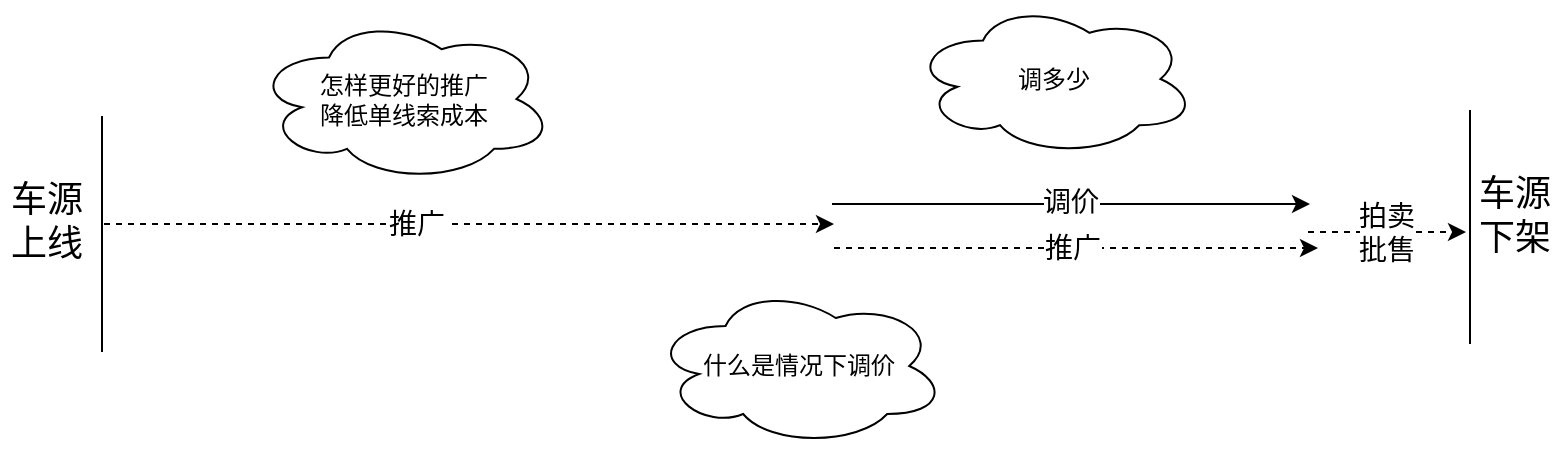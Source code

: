 <mxfile version="14.9.5" type="github">
  <diagram id="udMFGXqdL8RPBe1a_1wU" name="Page-1">
    <mxGraphModel dx="1116" dy="524" grid="0" gridSize="10" guides="1" tooltips="1" connect="1" arrows="1" fold="1" page="1" pageScale="2" pageWidth="827" pageHeight="1169" math="0" shadow="0">
      <root>
        <mxCell id="0" />
        <mxCell id="1" parent="0" />
        <mxCell id="ymIa6TShkXdIqW4yjHUV-1" value="&lt;font style=&quot;font-size: 14px&quot;&gt;推广&lt;/font&gt;" style="endArrow=classic;html=1;dashed=1;" edge="1" parent="1">
          <mxGeometry x="-0.145" relative="1" as="geometry">
            <mxPoint x="125" y="301" as="sourcePoint" />
            <mxPoint x="490" y="301" as="targetPoint" />
            <Array as="points">
              <mxPoint x="333" y="301" />
            </Array>
            <mxPoint as="offset" />
          </mxGeometry>
        </mxCell>
        <mxCell id="ymIa6TShkXdIqW4yjHUV-5" value="" style="endArrow=none;html=1;" edge="1" parent="1">
          <mxGeometry width="50" height="50" relative="1" as="geometry">
            <mxPoint x="124" y="365" as="sourcePoint" />
            <mxPoint x="124" y="247" as="targetPoint" />
          </mxGeometry>
        </mxCell>
        <mxCell id="ymIa6TShkXdIqW4yjHUV-9" value="" style="endArrow=classic;html=1;" edge="1" parent="1">
          <mxGeometry relative="1" as="geometry">
            <mxPoint x="489" y="291" as="sourcePoint" />
            <mxPoint x="728" y="291" as="targetPoint" />
          </mxGeometry>
        </mxCell>
        <mxCell id="ymIa6TShkXdIqW4yjHUV-10" value="&lt;font style=&quot;font-size: 14px&quot;&gt;调价&lt;/font&gt;" style="edgeLabel;resizable=0;html=1;align=center;verticalAlign=middle;" connectable="0" vertex="1" parent="ymIa6TShkXdIqW4yjHUV-9">
          <mxGeometry relative="1" as="geometry">
            <mxPoint x="-1" y="-1" as="offset" />
          </mxGeometry>
        </mxCell>
        <mxCell id="ymIa6TShkXdIqW4yjHUV-12" value="&lt;font style=&quot;font-size: 18px&quot;&gt;车源&lt;br&gt;上线&lt;/font&gt;" style="text;html=1;align=center;verticalAlign=middle;resizable=0;points=[];autosize=1;strokeColor=none;" vertex="1" parent="1">
          <mxGeometry x="73" y="282" width="46" height="36" as="geometry" />
        </mxCell>
        <mxCell id="ymIa6TShkXdIqW4yjHUV-13" value="&lt;font style=&quot;font-size: 14px&quot;&gt;推广&lt;/font&gt;" style="endArrow=classic;html=1;dashed=1;" edge="1" parent="1">
          <mxGeometry x="-0.017" relative="1" as="geometry">
            <mxPoint x="490" y="313" as="sourcePoint" />
            <mxPoint x="732" y="313" as="targetPoint" />
            <mxPoint as="offset" />
          </mxGeometry>
        </mxCell>
        <mxCell id="ymIa6TShkXdIqW4yjHUV-16" value="&lt;font style=&quot;font-size: 14px&quot;&gt;拍卖&lt;br&gt;批售&lt;br&gt;&lt;/font&gt;" style="endArrow=classic;html=1;dashed=1;" edge="1" parent="1">
          <mxGeometry x="-0.013" width="50" height="50" relative="1" as="geometry">
            <mxPoint x="727" y="305" as="sourcePoint" />
            <mxPoint x="806" y="305" as="targetPoint" />
            <mxPoint as="offset" />
          </mxGeometry>
        </mxCell>
        <mxCell id="ymIa6TShkXdIqW4yjHUV-17" value="" style="endArrow=none;html=1;" edge="1" parent="1">
          <mxGeometry width="50" height="50" relative="1" as="geometry">
            <mxPoint x="808" y="361" as="sourcePoint" />
            <mxPoint x="808" y="244" as="targetPoint" />
          </mxGeometry>
        </mxCell>
        <mxCell id="ymIa6TShkXdIqW4yjHUV-18" value="&lt;font style=&quot;font-size: 18px&quot;&gt;车源&lt;br&gt;下架&lt;/font&gt;" style="edgeLabel;html=1;align=center;verticalAlign=middle;resizable=0;points=[];" vertex="1" connectable="0" parent="ymIa6TShkXdIqW4yjHUV-17">
          <mxGeometry x="0.609" y="-3" relative="1" as="geometry">
            <mxPoint x="19" y="30" as="offset" />
          </mxGeometry>
        </mxCell>
        <mxCell id="ymIa6TShkXdIqW4yjHUV-20" value="怎样更好的推广&lt;br&gt;降低单线索成本" style="ellipse;shape=cloud;whiteSpace=wrap;html=1;" vertex="1" parent="1">
          <mxGeometry x="200" y="197" width="150" height="83" as="geometry" />
        </mxCell>
        <mxCell id="ymIa6TShkXdIqW4yjHUV-21" value="什么是情况下调价" style="ellipse;shape=cloud;whiteSpace=wrap;html=1;" vertex="1" parent="1">
          <mxGeometry x="399" y="332" width="147" height="80" as="geometry" />
        </mxCell>
        <mxCell id="ymIa6TShkXdIqW4yjHUV-22" value="调多少" style="ellipse;shape=cloud;whiteSpace=wrap;html=1;" vertex="1" parent="1">
          <mxGeometry x="529" y="190" width="142" height="77" as="geometry" />
        </mxCell>
      </root>
    </mxGraphModel>
  </diagram>
</mxfile>
